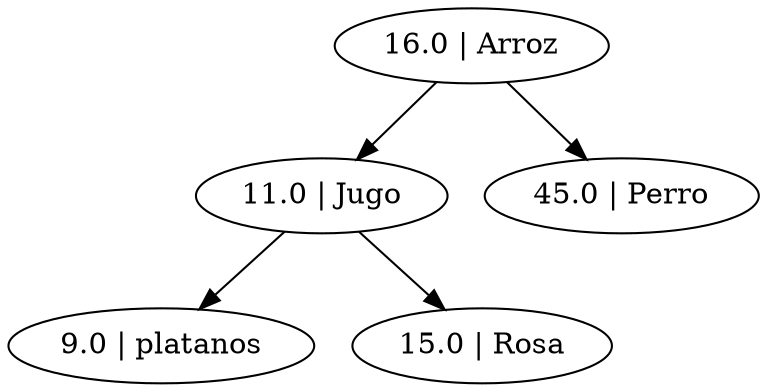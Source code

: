 strict digraph "" {
	"16.0 | Arroz" -> "11.0 | Jugo";
	"16.0 | Arroz" -> "45.0 | Perro";
	"11.0 | Jugo" -> "9.0 | platanos";
	"11.0 | Jugo" -> "15.0 | Rosa";
}
